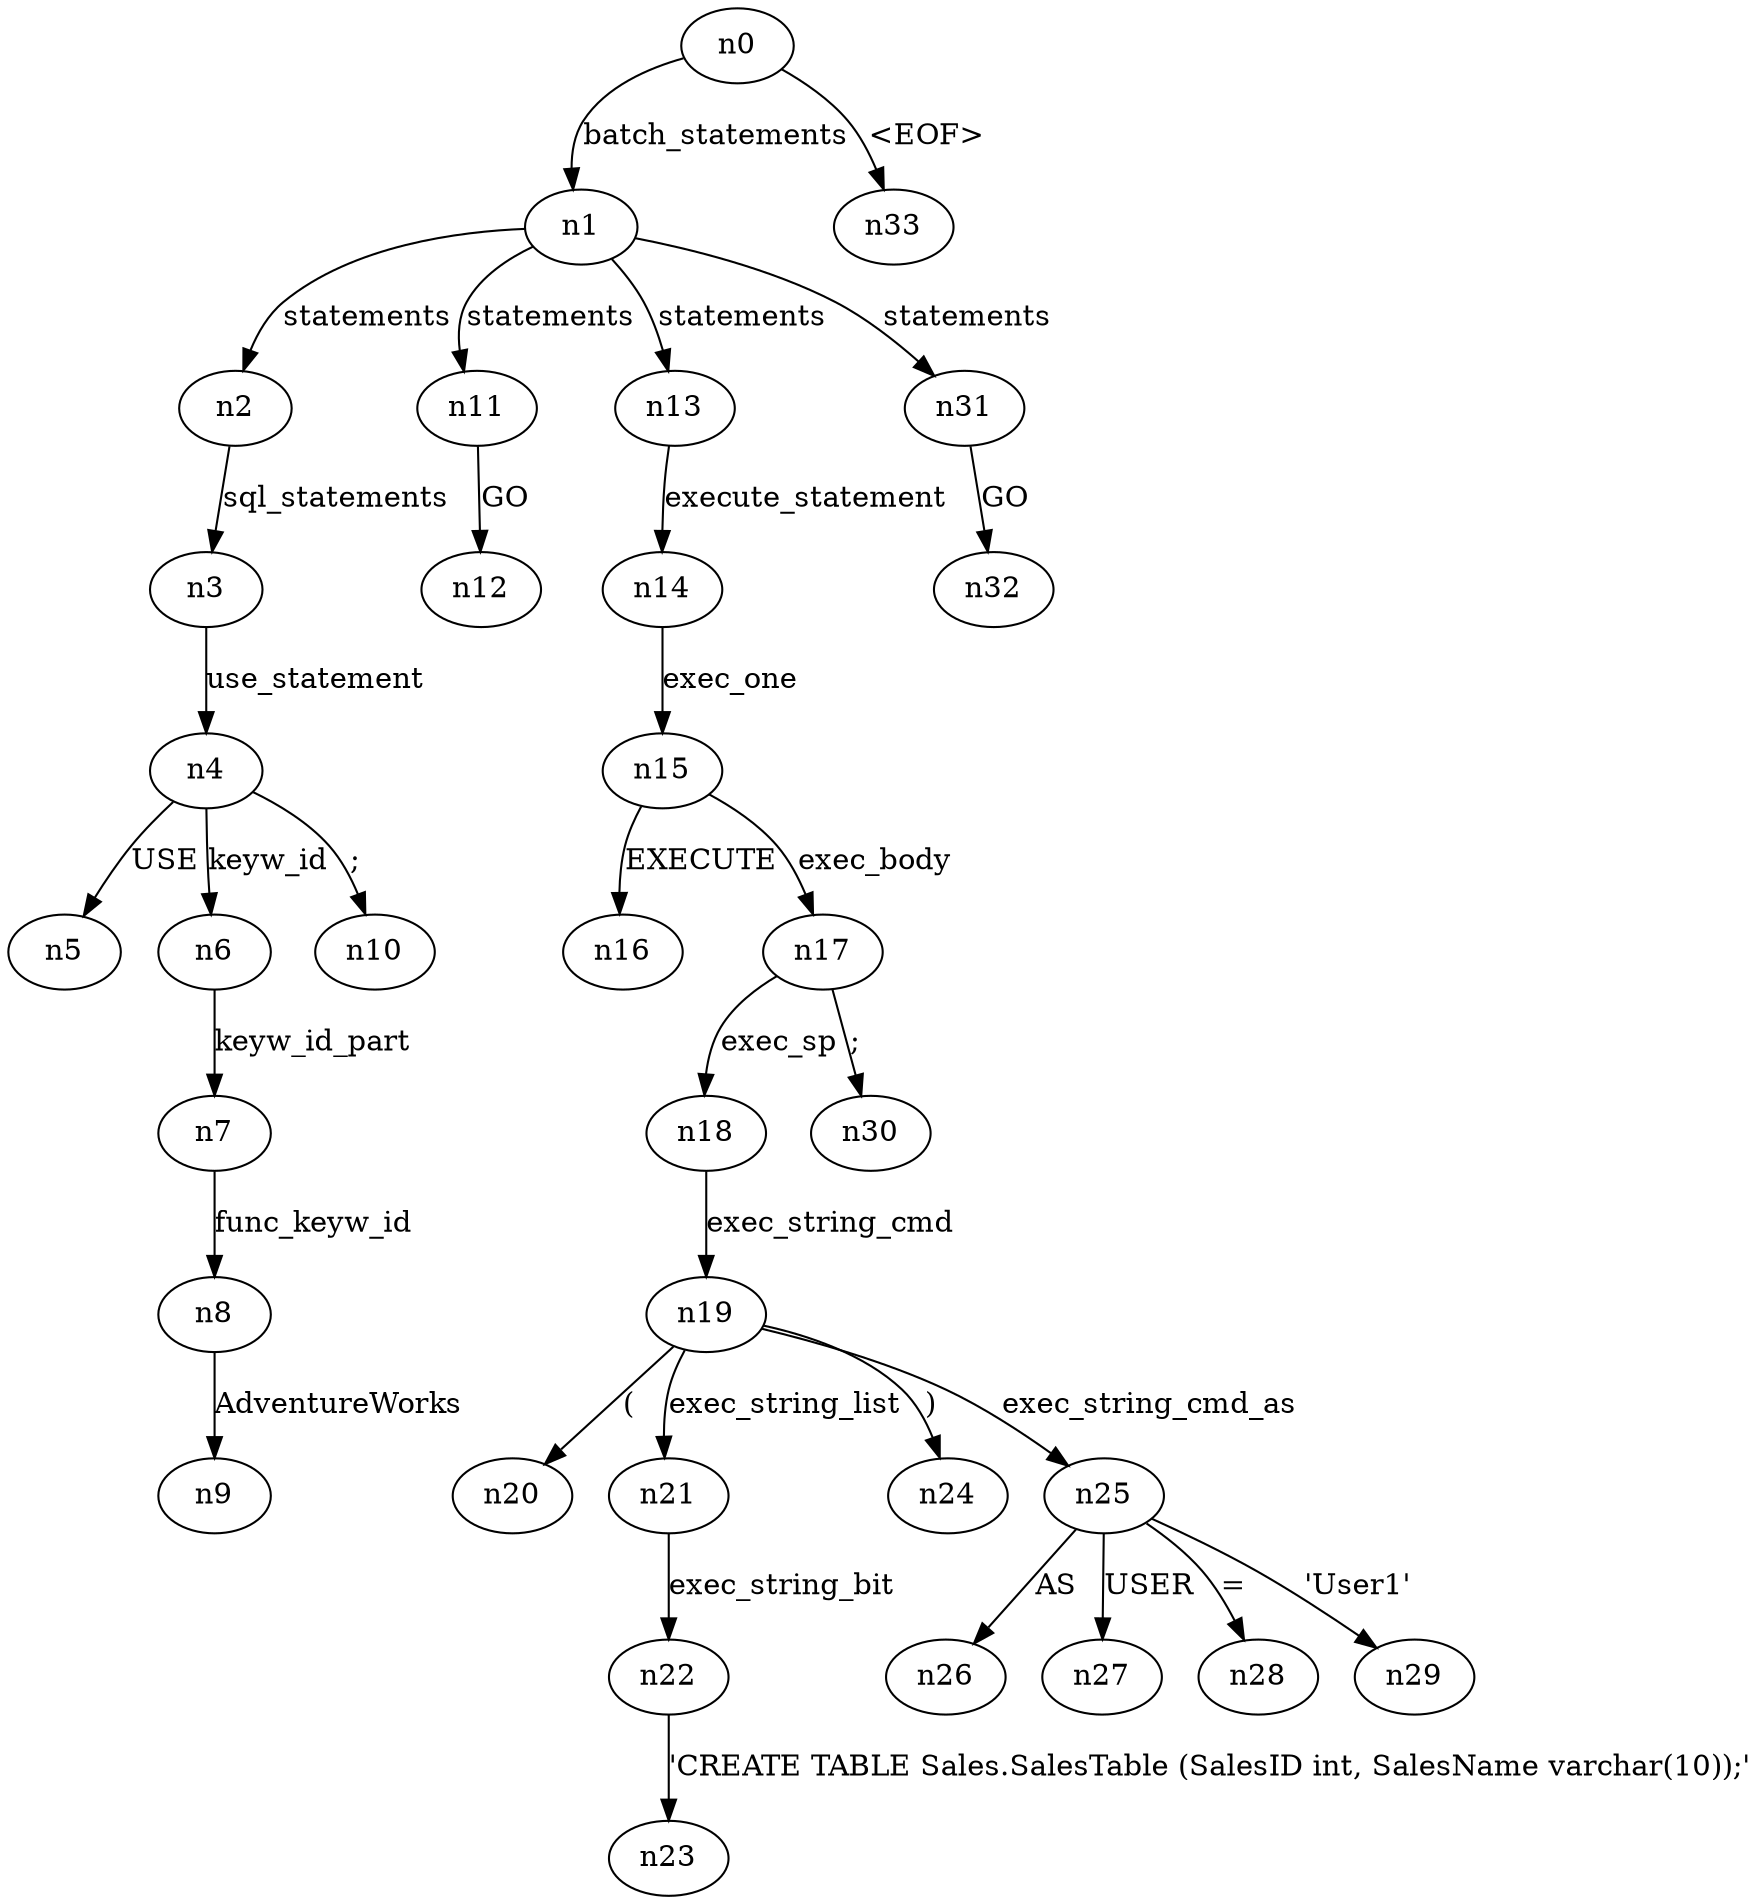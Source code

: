 digraph ParseTree {
  n0 -> n1 [label="batch_statements"];
  n1 -> n2 [label="statements"];
  n2 -> n3 [label="sql_statements"];
  n3 -> n4 [label="use_statement"];
  n4 -> n5 [label="USE"];
  n4 -> n6 [label="keyw_id"];
  n6 -> n7 [label="keyw_id_part"];
  n7 -> n8 [label="func_keyw_id"];
  n8 -> n9 [label="AdventureWorks"];
  n4 -> n10 [label=";"];
  n1 -> n11 [label="statements"];
  n11 -> n12 [label="GO"];
  n1 -> n13 [label="statements"];
  n13 -> n14 [label="execute_statement"];
  n14 -> n15 [label="exec_one"];
  n15 -> n16 [label="EXECUTE"];
  n15 -> n17 [label="exec_body"];
  n17 -> n18 [label="exec_sp"];
  n18 -> n19 [label="exec_string_cmd"];
  n19 -> n20 [label="("];
  n19 -> n21 [label="exec_string_list"];
  n21 -> n22 [label="exec_string_bit"];
  n22 -> n23 [label="'CREATE TABLE Sales.SalesTable (SalesID int, SalesName varchar(10));'"];
  n19 -> n24 [label=")"];
  n19 -> n25 [label="exec_string_cmd_as"];
  n25 -> n26 [label="AS"];
  n25 -> n27 [label="USER"];
  n25 -> n28 [label="="];
  n25 -> n29 [label="'User1'"];
  n17 -> n30 [label=";"];
  n1 -> n31 [label="statements"];
  n31 -> n32 [label="GO"];
  n0 -> n33 [label="<EOF>"];
}